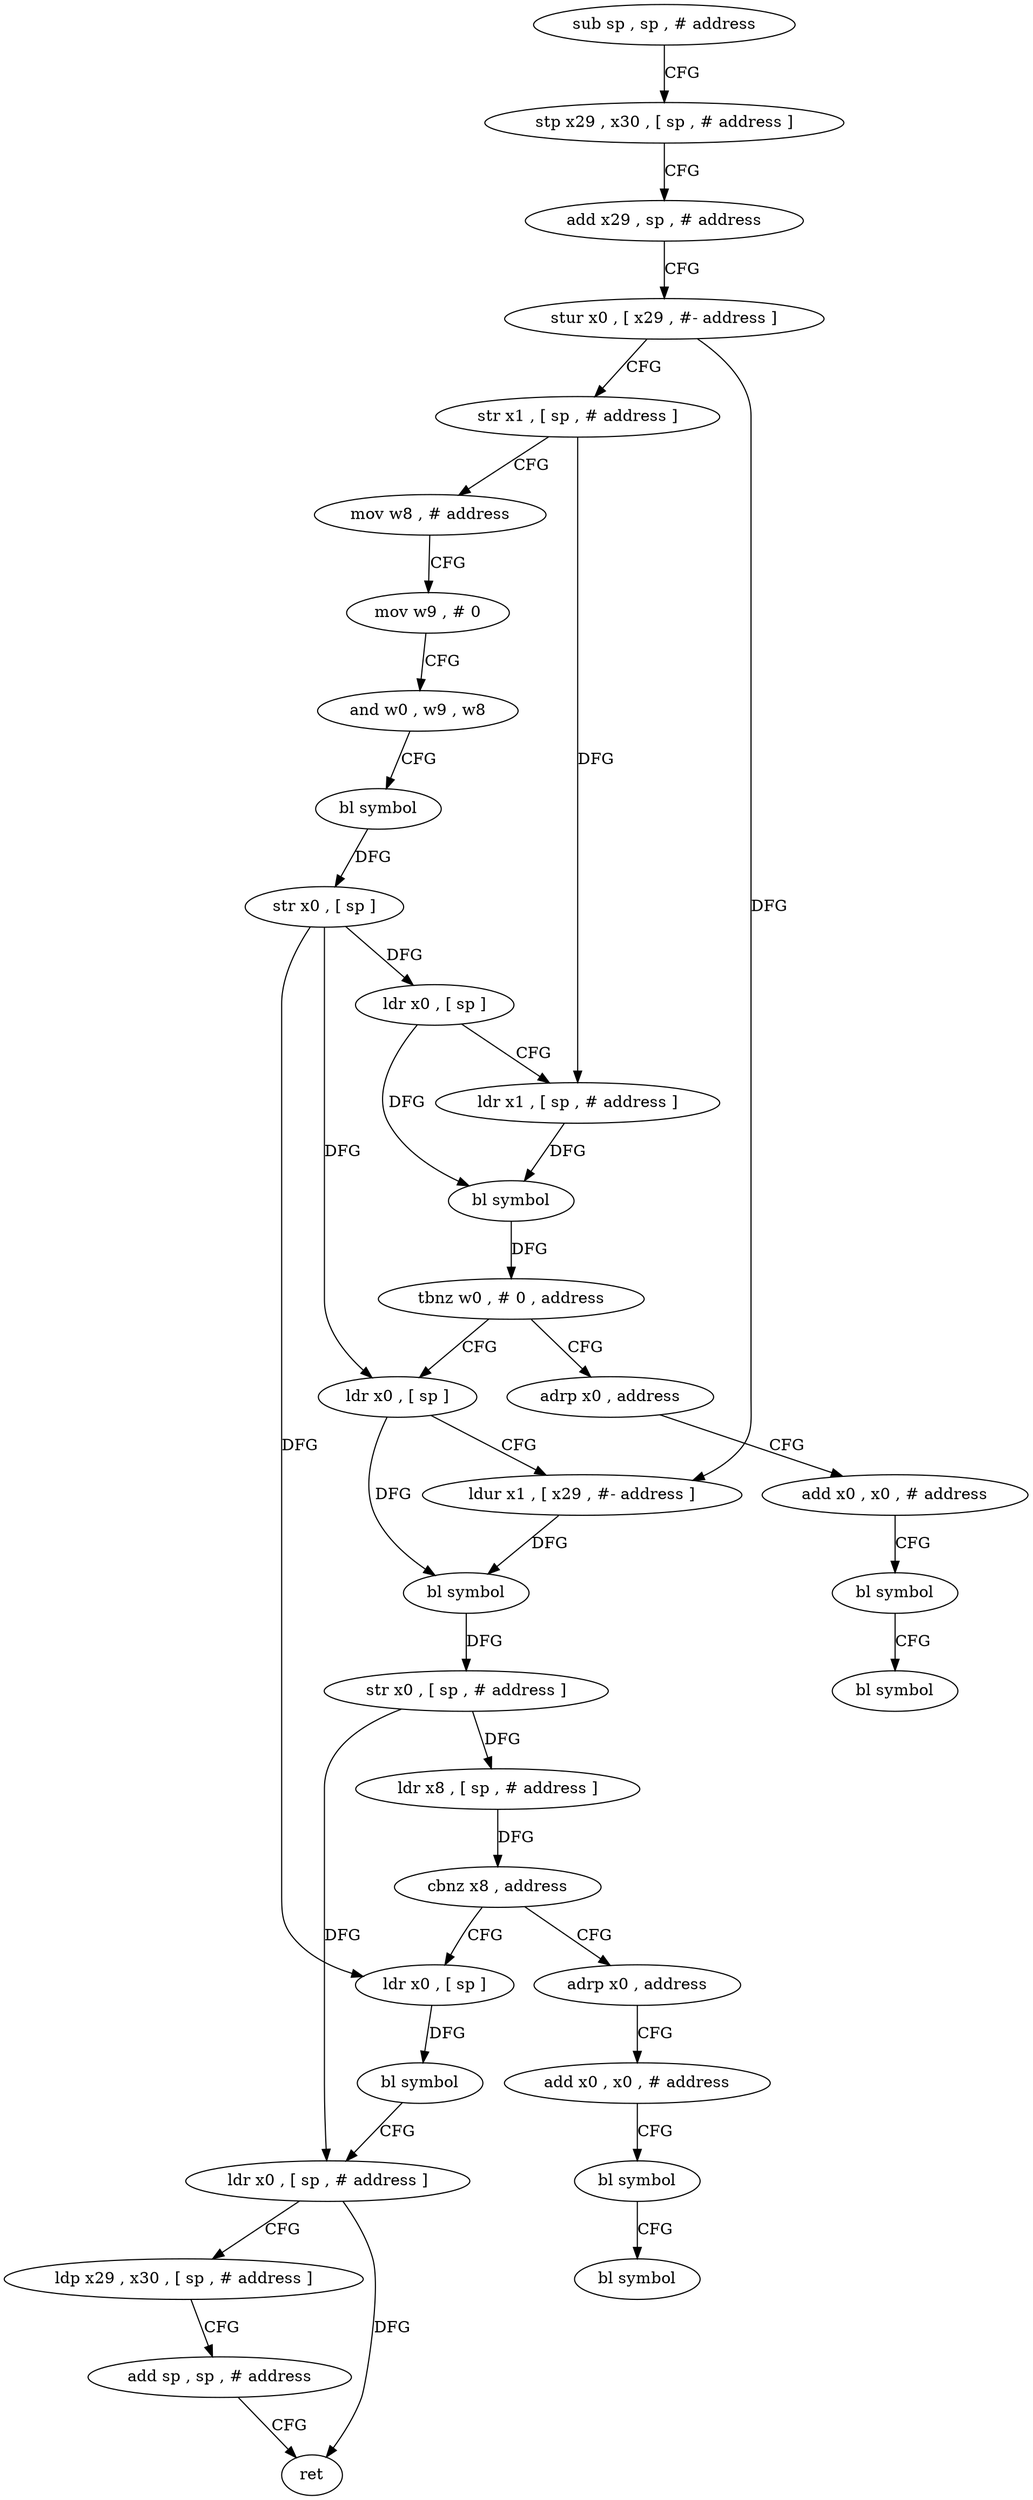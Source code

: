digraph "func" {
"4217520" [label = "sub sp , sp , # address" ]
"4217524" [label = "stp x29 , x30 , [ sp , # address ]" ]
"4217528" [label = "add x29 , sp , # address" ]
"4217532" [label = "stur x0 , [ x29 , #- address ]" ]
"4217536" [label = "str x1 , [ sp , # address ]" ]
"4217540" [label = "mov w8 , # address" ]
"4217544" [label = "mov w9 , # 0" ]
"4217548" [label = "and w0 , w9 , w8" ]
"4217552" [label = "bl symbol" ]
"4217556" [label = "str x0 , [ sp ]" ]
"4217560" [label = "ldr x0 , [ sp ]" ]
"4217564" [label = "ldr x1 , [ sp , # address ]" ]
"4217568" [label = "bl symbol" ]
"4217572" [label = "tbnz w0 , # 0 , address" ]
"4217592" [label = "ldr x0 , [ sp ]" ]
"4217576" [label = "adrp x0 , address" ]
"4217596" [label = "ldur x1 , [ x29 , #- address ]" ]
"4217600" [label = "bl symbol" ]
"4217604" [label = "str x0 , [ sp , # address ]" ]
"4217608" [label = "ldr x8 , [ sp , # address ]" ]
"4217612" [label = "cbnz x8 , address" ]
"4217632" [label = "ldr x0 , [ sp ]" ]
"4217616" [label = "adrp x0 , address" ]
"4217580" [label = "add x0 , x0 , # address" ]
"4217584" [label = "bl symbol" ]
"4217588" [label = "bl symbol" ]
"4217636" [label = "bl symbol" ]
"4217640" [label = "ldr x0 , [ sp , # address ]" ]
"4217644" [label = "ldp x29 , x30 , [ sp , # address ]" ]
"4217648" [label = "add sp , sp , # address" ]
"4217652" [label = "ret" ]
"4217620" [label = "add x0 , x0 , # address" ]
"4217624" [label = "bl symbol" ]
"4217628" [label = "bl symbol" ]
"4217520" -> "4217524" [ label = "CFG" ]
"4217524" -> "4217528" [ label = "CFG" ]
"4217528" -> "4217532" [ label = "CFG" ]
"4217532" -> "4217536" [ label = "CFG" ]
"4217532" -> "4217596" [ label = "DFG" ]
"4217536" -> "4217540" [ label = "CFG" ]
"4217536" -> "4217564" [ label = "DFG" ]
"4217540" -> "4217544" [ label = "CFG" ]
"4217544" -> "4217548" [ label = "CFG" ]
"4217548" -> "4217552" [ label = "CFG" ]
"4217552" -> "4217556" [ label = "DFG" ]
"4217556" -> "4217560" [ label = "DFG" ]
"4217556" -> "4217592" [ label = "DFG" ]
"4217556" -> "4217632" [ label = "DFG" ]
"4217560" -> "4217564" [ label = "CFG" ]
"4217560" -> "4217568" [ label = "DFG" ]
"4217564" -> "4217568" [ label = "DFG" ]
"4217568" -> "4217572" [ label = "DFG" ]
"4217572" -> "4217592" [ label = "CFG" ]
"4217572" -> "4217576" [ label = "CFG" ]
"4217592" -> "4217596" [ label = "CFG" ]
"4217592" -> "4217600" [ label = "DFG" ]
"4217576" -> "4217580" [ label = "CFG" ]
"4217596" -> "4217600" [ label = "DFG" ]
"4217600" -> "4217604" [ label = "DFG" ]
"4217604" -> "4217608" [ label = "DFG" ]
"4217604" -> "4217640" [ label = "DFG" ]
"4217608" -> "4217612" [ label = "DFG" ]
"4217612" -> "4217632" [ label = "CFG" ]
"4217612" -> "4217616" [ label = "CFG" ]
"4217632" -> "4217636" [ label = "DFG" ]
"4217616" -> "4217620" [ label = "CFG" ]
"4217580" -> "4217584" [ label = "CFG" ]
"4217584" -> "4217588" [ label = "CFG" ]
"4217636" -> "4217640" [ label = "CFG" ]
"4217640" -> "4217644" [ label = "CFG" ]
"4217640" -> "4217652" [ label = "DFG" ]
"4217644" -> "4217648" [ label = "CFG" ]
"4217648" -> "4217652" [ label = "CFG" ]
"4217620" -> "4217624" [ label = "CFG" ]
"4217624" -> "4217628" [ label = "CFG" ]
}
